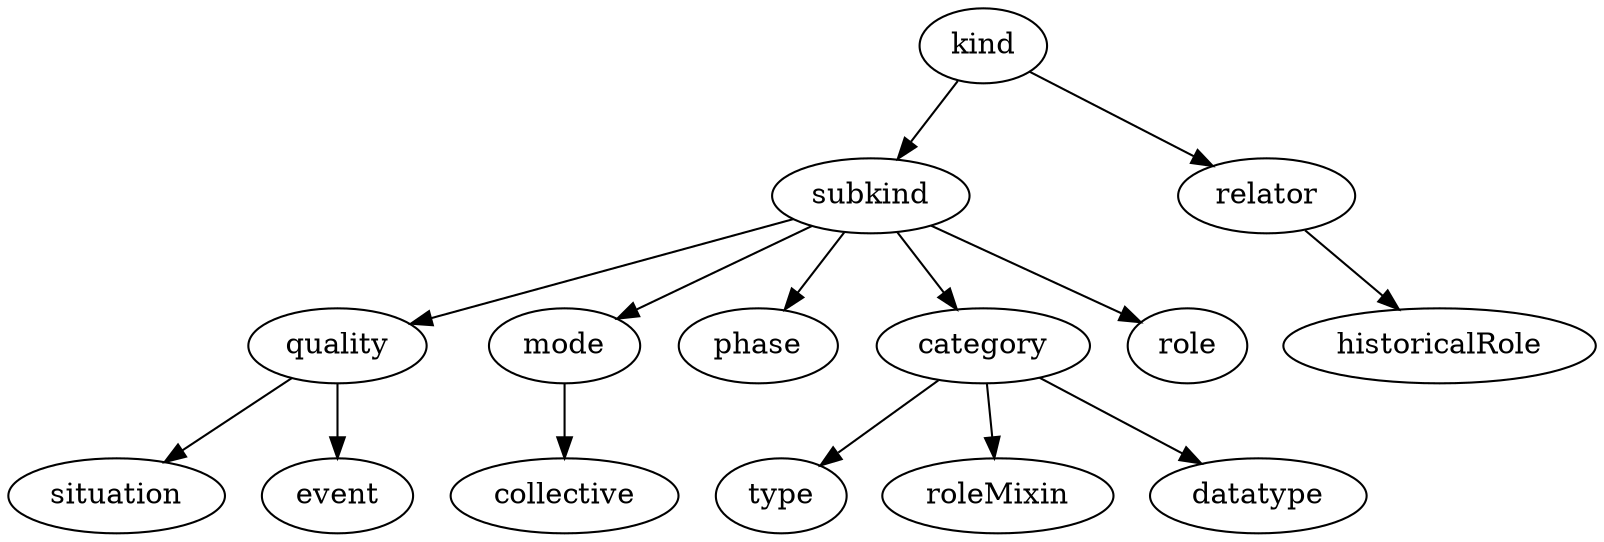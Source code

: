strict digraph {
kind;
subkind;
relator;
quality;
mode;
phase;
category;
role;
situation;
event;
type;
roleMixin;
datatype;
collective;
historicalRole;
kind -> subkind;
kind -> relator;
subkind -> quality;
subkind -> mode;
subkind -> phase;
subkind -> category;
subkind -> role;
relator -> historicalRole;
quality -> situation;
quality -> event;
mode -> collective;
category -> type;
category -> roleMixin;
category -> datatype;
}
